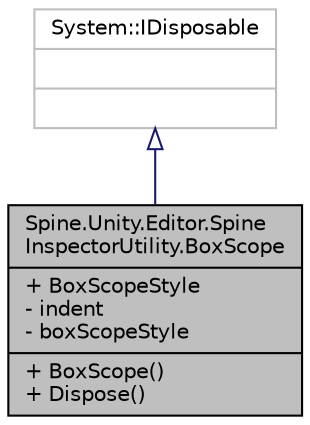 digraph "Spine.Unity.Editor.SpineInspectorUtility.BoxScope"
{
 // LATEX_PDF_SIZE
  edge [fontname="Helvetica",fontsize="10",labelfontname="Helvetica",labelfontsize="10"];
  node [fontname="Helvetica",fontsize="10",shape=record];
  Node1 [label="{Spine.Unity.Editor.Spine\lInspectorUtility.BoxScope\n|+ BoxScopeStyle\l- indent\l- boxScopeStyle\l|+ BoxScope()\l+ Dispose()\l}",height=0.2,width=0.4,color="black", fillcolor="grey75", style="filled", fontcolor="black",tooltip=" "];
  Node2 -> Node1 [dir="back",color="midnightblue",fontsize="10",style="solid",arrowtail="onormal",fontname="Helvetica"];
  Node2 [label="{System::IDisposable\n||}",height=0.2,width=0.4,color="grey75", fillcolor="white", style="filled",tooltip=" "];
}
